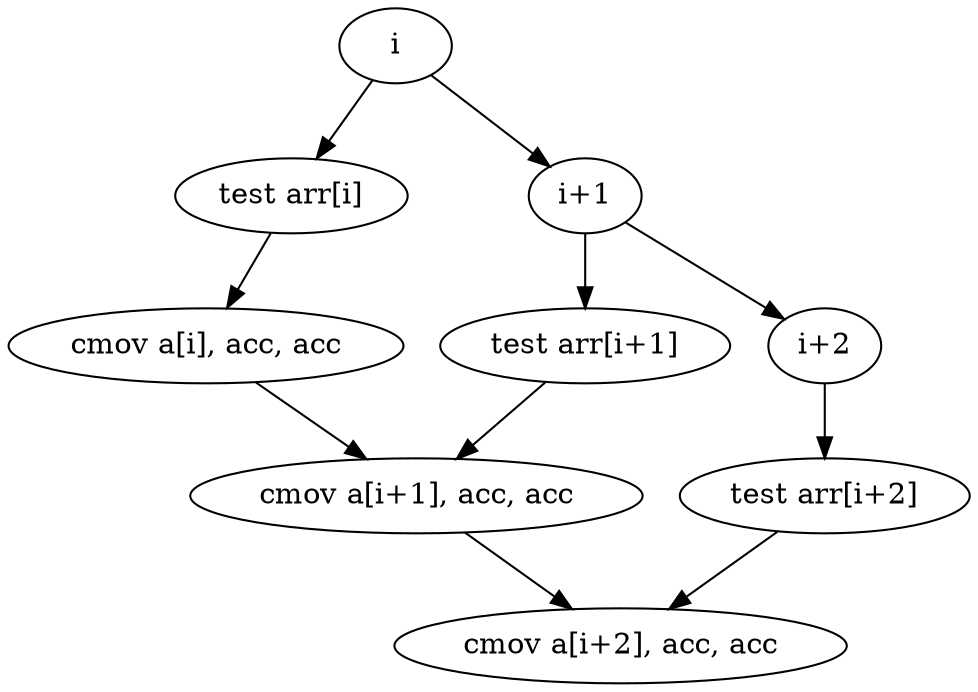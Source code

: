 digraph G {
  "i" -> "test arr[i]"
  "test arr[i]" -> "cmov a[i], acc, acc" 
  "i" -> "i+1"
  "i+1" -> "test arr[i+1]"
  "test arr[i+1]" -> "cmov a[i+1], acc, acc"
  "cmov a[i], acc, acc" -> "cmov a[i+1], acc, acc"
  "i+1" -> "i+2"
  "i+2" -> "test arr[i+2]"
  "test arr[i+2]" -> "cmov a[i+2], acc, acc"
  "cmov a[i+1], acc, acc" -> "cmov a[i+2], acc, acc"
}

